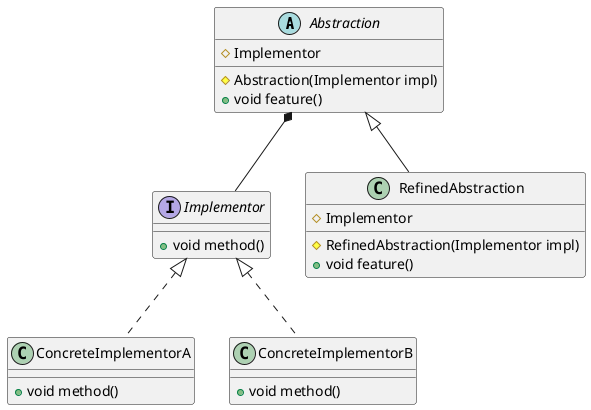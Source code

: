 @startuml

Abstraction *-- Implementor

abstract class Abstraction {
  #Implementor

  #Abstraction(Implementor impl)
  +void feature()
}

class RefinedAbstraction extends Abstraction {
  #Implementor

  #RefinedAbstraction(Implementor impl)
  +void feature()
}

interface Implementor {
  +void method()
}

class ConcreteImplementorA implements Implementor {
  +void method()
}

class ConcreteImplementorB implements Implementor {
  +void method()
}

@enduml